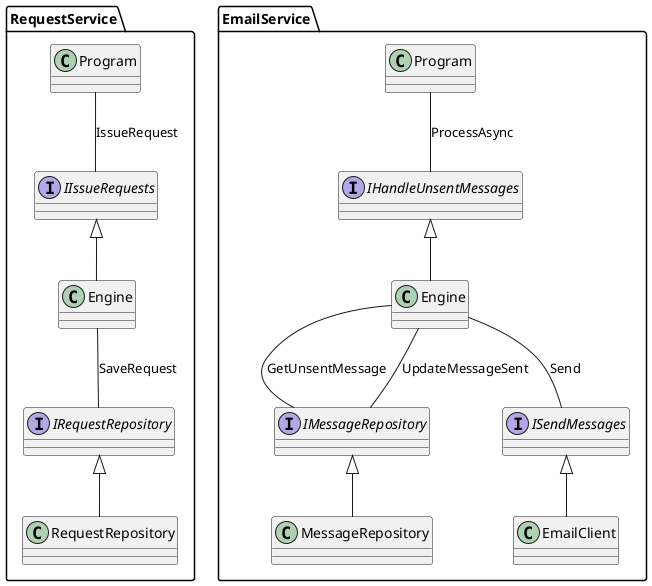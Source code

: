 @startuml

interface RequestService.IIssueRequests
interface RequestService.IRequestRepository

class RequestService.Program
class RequestService.Engine
class RequestService.RequestRepository

RequestService.IIssueRequests <|-- RequestService.Engine
RequestService.IRequestRepository <|-- RequestService.RequestRepository

interface EmailService.IMessageRepository
interface EmailService.IHandleUnsentMessages
interface EmailService.ISendMessages

class EmailService.Program
class EmailService.MessageRepository
class EmailService.Engine
class EmailService.EmailClient

EmailService.IMessageRepository <|-- EmailService.MessageRepository
EmailService.IHandleUnsentMessages <|-- EmailService.Engine
EmailService.ISendMessages <|-- EmailService.EmailClient 

RequestService.Program -- RequestService.IIssueRequests: IssueRequest
RequestService.Engine -- RequestService.IRequestRepository: SaveRequest

EmailService.Program -- EmailService.IHandleUnsentMessages: ProcessAsync
EmailService.Engine -- EmailService.IMessageRepository :GetUnsentMessage
EmailService.Engine -- EmailService.ISendMessages : Send
EmailService.Engine -- EmailService.IMessageRepository: UpdateMessageSent

@enduml
